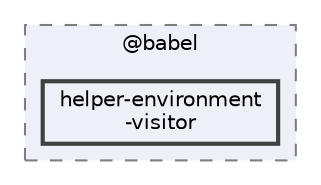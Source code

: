 digraph "pkiclassroomrescheduler/src/main/frontend/node_modules/@babel/helper-environment-visitor"
{
 // LATEX_PDF_SIZE
  bgcolor="transparent";
  edge [fontname=Helvetica,fontsize=10,labelfontname=Helvetica,labelfontsize=10];
  node [fontname=Helvetica,fontsize=10,shape=box,height=0.2,width=0.4];
  compound=true
  subgraph clusterdir_bc8070c8b402176472541bb6f0cba6df {
    graph [ bgcolor="#edf0f7", pencolor="grey50", label="@babel", fontname=Helvetica,fontsize=10 style="filled,dashed", URL="dir_bc8070c8b402176472541bb6f0cba6df.html",tooltip=""]
  dir_f59b529fca65d55a0ef4e5bed6af68f6 [label="helper-environment\l-visitor", fillcolor="#edf0f7", color="grey25", style="filled,bold", URL="dir_f59b529fca65d55a0ef4e5bed6af68f6.html",tooltip=""];
  }
}
